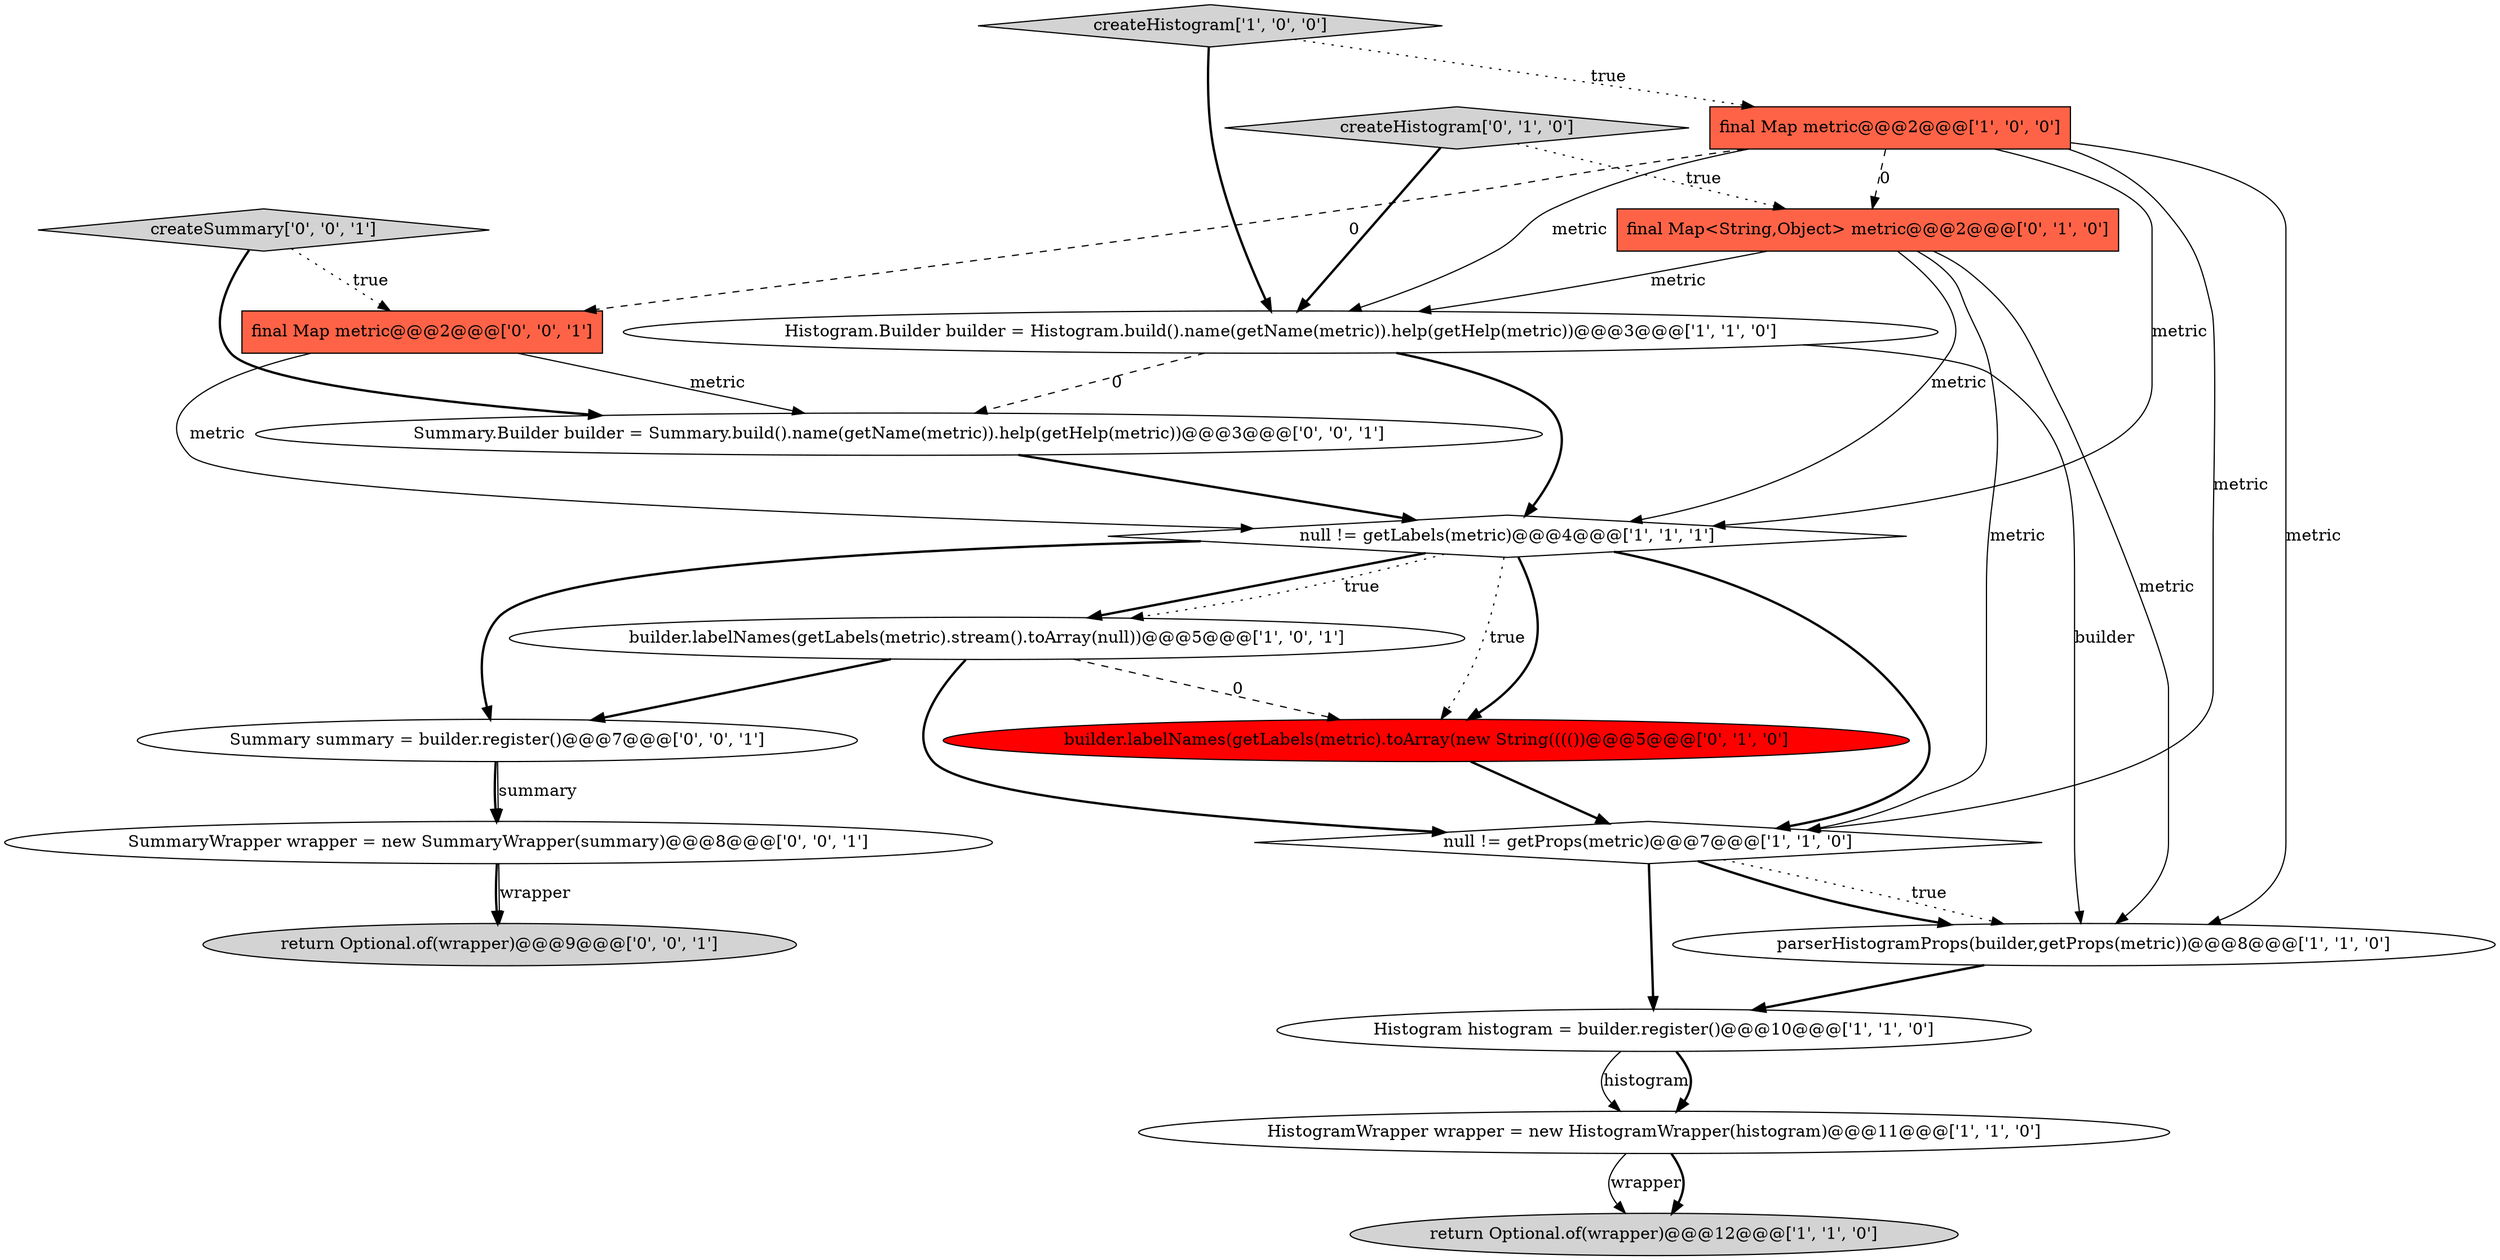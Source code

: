 digraph {
14 [style = filled, label = "Summary.Builder builder = Summary.build().name(getName(metric)).help(getHelp(metric))@@@3@@@['0', '0', '1']", fillcolor = white, shape = ellipse image = "AAA0AAABBB3BBB"];
0 [style = filled, label = "null != getLabels(metric)@@@4@@@['1', '1', '1']", fillcolor = white, shape = diamond image = "AAA0AAABBB1BBB"];
6 [style = filled, label = "HistogramWrapper wrapper = new HistogramWrapper(histogram)@@@11@@@['1', '1', '0']", fillcolor = white, shape = ellipse image = "AAA0AAABBB1BBB"];
11 [style = filled, label = "createHistogram['0', '1', '0']", fillcolor = lightgray, shape = diamond image = "AAA0AAABBB2BBB"];
12 [style = filled, label = "final Map<String,Object> metric@@@2@@@['0', '1', '0']", fillcolor = tomato, shape = box image = "AAA1AAABBB2BBB"];
1 [style = filled, label = "Histogram histogram = builder.register()@@@10@@@['1', '1', '0']", fillcolor = white, shape = ellipse image = "AAA0AAABBB1BBB"];
13 [style = filled, label = "createSummary['0', '0', '1']", fillcolor = lightgray, shape = diamond image = "AAA0AAABBB3BBB"];
7 [style = filled, label = "return Optional.of(wrapper)@@@12@@@['1', '1', '0']", fillcolor = lightgray, shape = ellipse image = "AAA0AAABBB1BBB"];
17 [style = filled, label = "return Optional.of(wrapper)@@@9@@@['0', '0', '1']", fillcolor = lightgray, shape = ellipse image = "AAA0AAABBB3BBB"];
18 [style = filled, label = "SummaryWrapper wrapper = new SummaryWrapper(summary)@@@8@@@['0', '0', '1']", fillcolor = white, shape = ellipse image = "AAA0AAABBB3BBB"];
3 [style = filled, label = "builder.labelNames(getLabels(metric).stream().toArray(null))@@@5@@@['1', '0', '1']", fillcolor = white, shape = ellipse image = "AAA0AAABBB1BBB"];
15 [style = filled, label = "Summary summary = builder.register()@@@7@@@['0', '0', '1']", fillcolor = white, shape = ellipse image = "AAA0AAABBB3BBB"];
4 [style = filled, label = "null != getProps(metric)@@@7@@@['1', '1', '0']", fillcolor = white, shape = diamond image = "AAA0AAABBB1BBB"];
16 [style = filled, label = "final Map metric@@@2@@@['0', '0', '1']", fillcolor = tomato, shape = box image = "AAA0AAABBB3BBB"];
5 [style = filled, label = "parserHistogramProps(builder,getProps(metric))@@@8@@@['1', '1', '0']", fillcolor = white, shape = ellipse image = "AAA0AAABBB1BBB"];
9 [style = filled, label = "final Map metric@@@2@@@['1', '0', '0']", fillcolor = tomato, shape = box image = "AAA1AAABBB1BBB"];
10 [style = filled, label = "builder.labelNames(getLabels(metric).toArray(new String(((())@@@5@@@['0', '1', '0']", fillcolor = red, shape = ellipse image = "AAA1AAABBB2BBB"];
8 [style = filled, label = "createHistogram['1', '0', '0']", fillcolor = lightgray, shape = diamond image = "AAA0AAABBB1BBB"];
2 [style = filled, label = "Histogram.Builder builder = Histogram.build().name(getName(metric)).help(getHelp(metric))@@@3@@@['1', '1', '0']", fillcolor = white, shape = ellipse image = "AAA0AAABBB1BBB"];
0->3 [style = bold, label=""];
4->5 [style = dotted, label="true"];
13->16 [style = dotted, label="true"];
9->16 [style = dashed, label="0"];
9->2 [style = solid, label="metric"];
1->6 [style = solid, label="histogram"];
0->10 [style = dotted, label="true"];
16->14 [style = solid, label="metric"];
6->7 [style = solid, label="wrapper"];
11->12 [style = dotted, label="true"];
15->18 [style = solid, label="summary"];
18->17 [style = bold, label=""];
18->17 [style = solid, label="wrapper"];
3->15 [style = bold, label=""];
3->4 [style = bold, label=""];
15->18 [style = bold, label=""];
11->2 [style = bold, label=""];
0->15 [style = bold, label=""];
5->1 [style = bold, label=""];
0->10 [style = bold, label=""];
9->4 [style = solid, label="metric"];
2->0 [style = bold, label=""];
1->6 [style = bold, label=""];
9->0 [style = solid, label="metric"];
2->14 [style = dashed, label="0"];
14->0 [style = bold, label=""];
8->2 [style = bold, label=""];
0->4 [style = bold, label=""];
12->2 [style = solid, label="metric"];
12->4 [style = solid, label="metric"];
9->5 [style = solid, label="metric"];
10->4 [style = bold, label=""];
12->0 [style = solid, label="metric"];
4->1 [style = bold, label=""];
9->12 [style = dashed, label="0"];
0->3 [style = dotted, label="true"];
8->9 [style = dotted, label="true"];
3->10 [style = dashed, label="0"];
6->7 [style = bold, label=""];
2->5 [style = solid, label="builder"];
16->0 [style = solid, label="metric"];
12->5 [style = solid, label="metric"];
4->5 [style = bold, label=""];
13->14 [style = bold, label=""];
}
